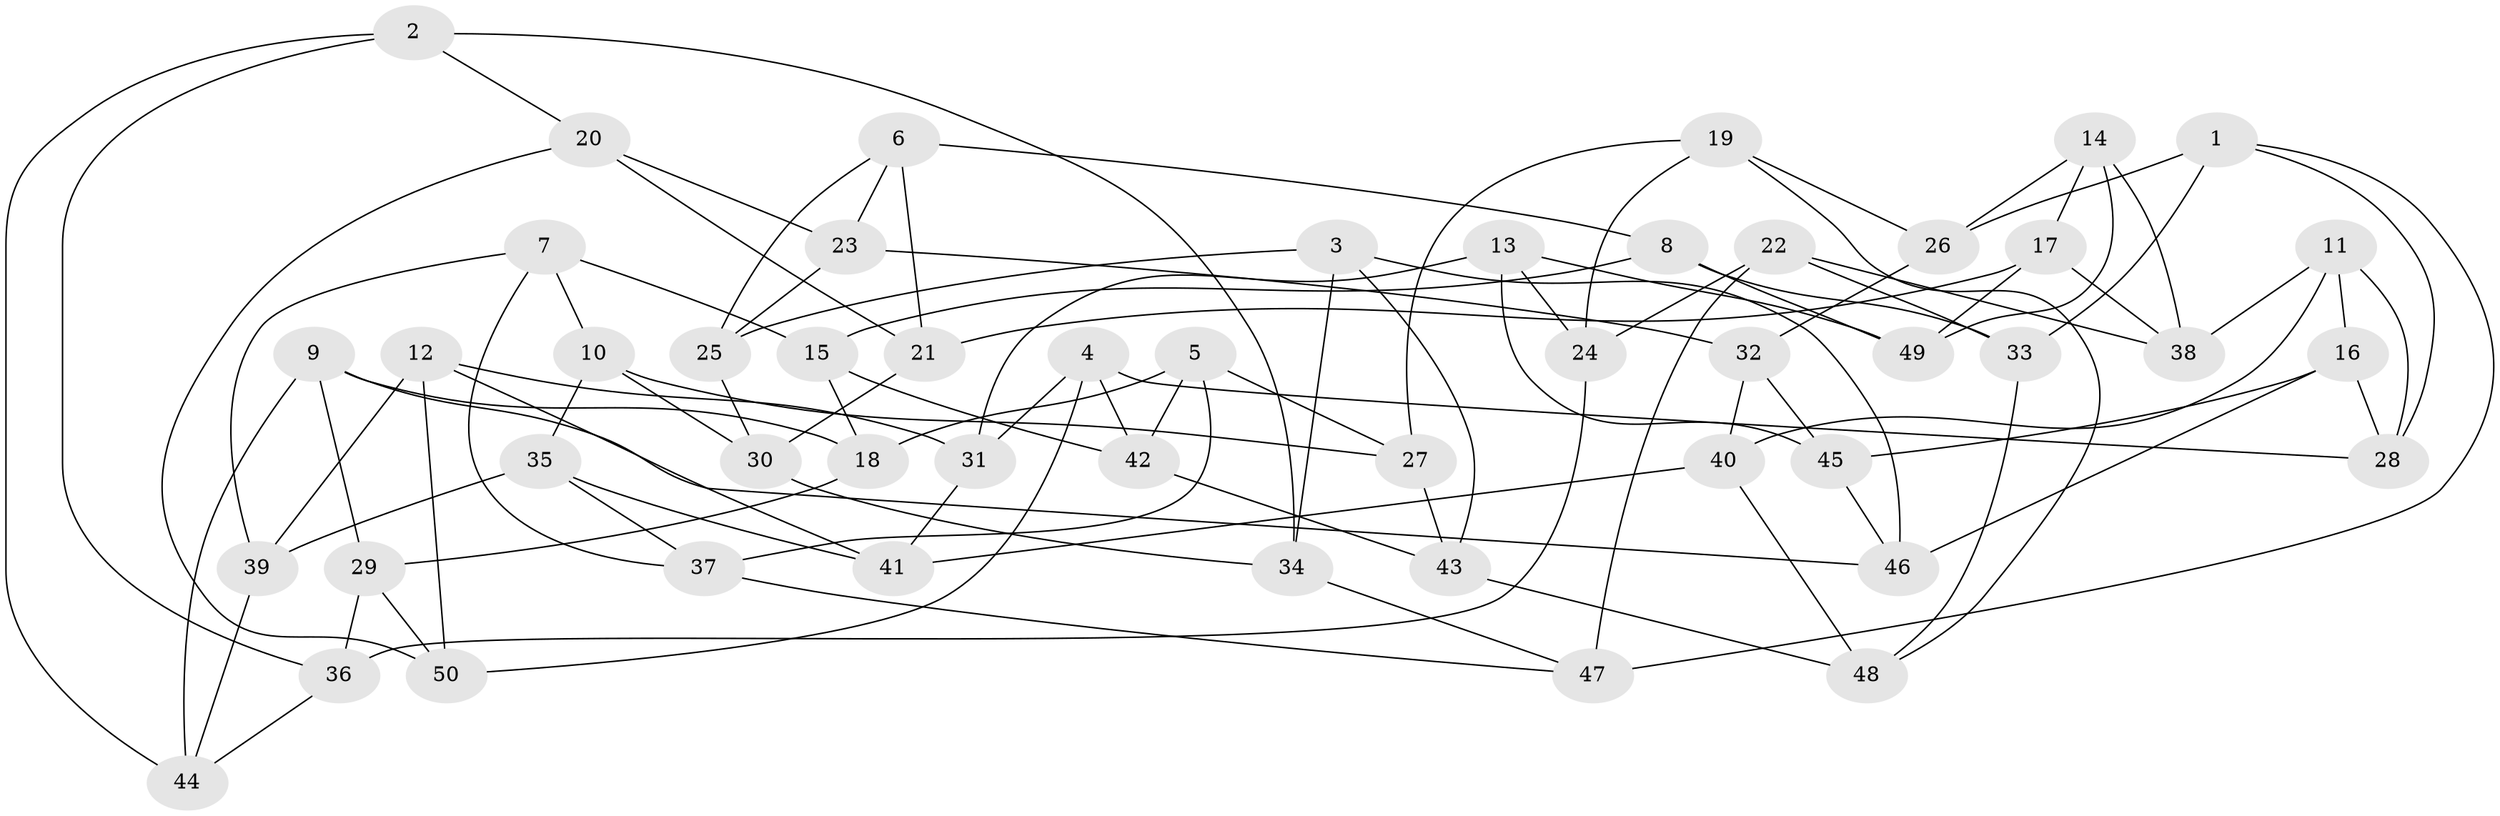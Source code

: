 // coarse degree distribution, {6: 0.14285714285714285, 3: 0.08571428571428572, 4: 0.6, 5: 0.14285714285714285, 8: 0.02857142857142857}
// Generated by graph-tools (version 1.1) at 2025/20/03/04/25 18:20:39]
// undirected, 50 vertices, 100 edges
graph export_dot {
graph [start="1"]
  node [color=gray90,style=filled];
  1;
  2;
  3;
  4;
  5;
  6;
  7;
  8;
  9;
  10;
  11;
  12;
  13;
  14;
  15;
  16;
  17;
  18;
  19;
  20;
  21;
  22;
  23;
  24;
  25;
  26;
  27;
  28;
  29;
  30;
  31;
  32;
  33;
  34;
  35;
  36;
  37;
  38;
  39;
  40;
  41;
  42;
  43;
  44;
  45;
  46;
  47;
  48;
  49;
  50;
  1 -- 47;
  1 -- 33;
  1 -- 26;
  1 -- 28;
  2 -- 34;
  2 -- 36;
  2 -- 44;
  2 -- 20;
  3 -- 46;
  3 -- 25;
  3 -- 43;
  3 -- 34;
  4 -- 28;
  4 -- 31;
  4 -- 50;
  4 -- 42;
  5 -- 27;
  5 -- 18;
  5 -- 37;
  5 -- 42;
  6 -- 23;
  6 -- 25;
  6 -- 21;
  6 -- 8;
  7 -- 37;
  7 -- 39;
  7 -- 15;
  7 -- 10;
  8 -- 33;
  8 -- 49;
  8 -- 15;
  9 -- 18;
  9 -- 44;
  9 -- 46;
  9 -- 29;
  10 -- 35;
  10 -- 30;
  10 -- 27;
  11 -- 28;
  11 -- 16;
  11 -- 40;
  11 -- 38;
  12 -- 41;
  12 -- 50;
  12 -- 31;
  12 -- 39;
  13 -- 45;
  13 -- 31;
  13 -- 49;
  13 -- 24;
  14 -- 49;
  14 -- 38;
  14 -- 26;
  14 -- 17;
  15 -- 18;
  15 -- 42;
  16 -- 45;
  16 -- 46;
  16 -- 28;
  17 -- 21;
  17 -- 49;
  17 -- 38;
  18 -- 29;
  19 -- 27;
  19 -- 48;
  19 -- 26;
  19 -- 24;
  20 -- 50;
  20 -- 23;
  20 -- 21;
  21 -- 30;
  22 -- 24;
  22 -- 33;
  22 -- 38;
  22 -- 47;
  23 -- 32;
  23 -- 25;
  24 -- 36;
  25 -- 30;
  26 -- 32;
  27 -- 43;
  29 -- 36;
  29 -- 50;
  30 -- 34;
  31 -- 41;
  32 -- 40;
  32 -- 45;
  33 -- 48;
  34 -- 47;
  35 -- 41;
  35 -- 37;
  35 -- 39;
  36 -- 44;
  37 -- 47;
  39 -- 44;
  40 -- 41;
  40 -- 48;
  42 -- 43;
  43 -- 48;
  45 -- 46;
}
